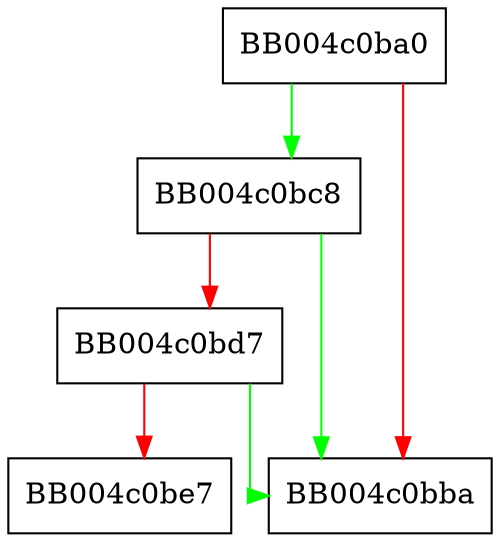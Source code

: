 digraph ossl_quic_wire_encode_frame_reset_stream {
  node [shape="box"];
  graph [splines=ortho];
  BB004c0ba0 -> BB004c0bc8 [color="green"];
  BB004c0ba0 -> BB004c0bba [color="red"];
  BB004c0bc8 -> BB004c0bba [color="green"];
  BB004c0bc8 -> BB004c0bd7 [color="red"];
  BB004c0bd7 -> BB004c0bba [color="green"];
  BB004c0bd7 -> BB004c0be7 [color="red"];
}